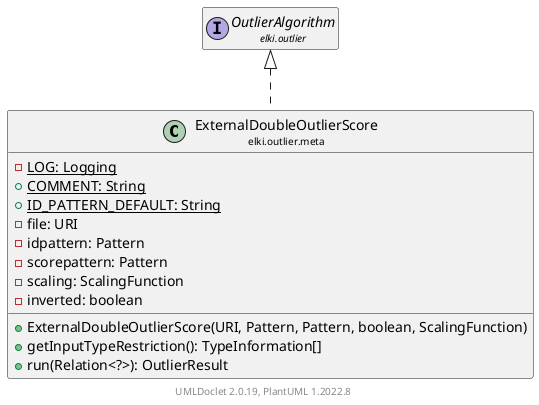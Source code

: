 @startuml
    remove .*\.(Instance|Par|Parameterizer|Factory)$
    set namespaceSeparator none
    hide empty fields
    hide empty methods

    class "<size:14>ExternalDoubleOutlierScore\n<size:10>elki.outlier.meta" as elki.outlier.meta.ExternalDoubleOutlierScore [[ExternalDoubleOutlierScore.html]] {
        {static} -LOG: Logging
        {static} +COMMENT: String
        {static} +ID_PATTERN_DEFAULT: String
        -file: URI
        -idpattern: Pattern
        -scorepattern: Pattern
        -scaling: ScalingFunction
        -inverted: boolean
        +ExternalDoubleOutlierScore(URI, Pattern, Pattern, boolean, ScalingFunction)
        +getInputTypeRestriction(): TypeInformation[]
        +run(Relation<?>): OutlierResult
    }

    interface "<size:14>OutlierAlgorithm\n<size:10>elki.outlier" as elki.outlier.OutlierAlgorithm [[../OutlierAlgorithm.html]]
    class "<size:14>ExternalDoubleOutlierScore.Par\n<size:10>elki.outlier.meta" as elki.outlier.meta.ExternalDoubleOutlierScore.Par [[ExternalDoubleOutlierScore.Par.html]]

    elki.outlier.OutlierAlgorithm <|.. elki.outlier.meta.ExternalDoubleOutlierScore
    elki.outlier.meta.ExternalDoubleOutlierScore +-- elki.outlier.meta.ExternalDoubleOutlierScore.Par

    center footer UMLDoclet 2.0.19, PlantUML 1.2022.8
@enduml
